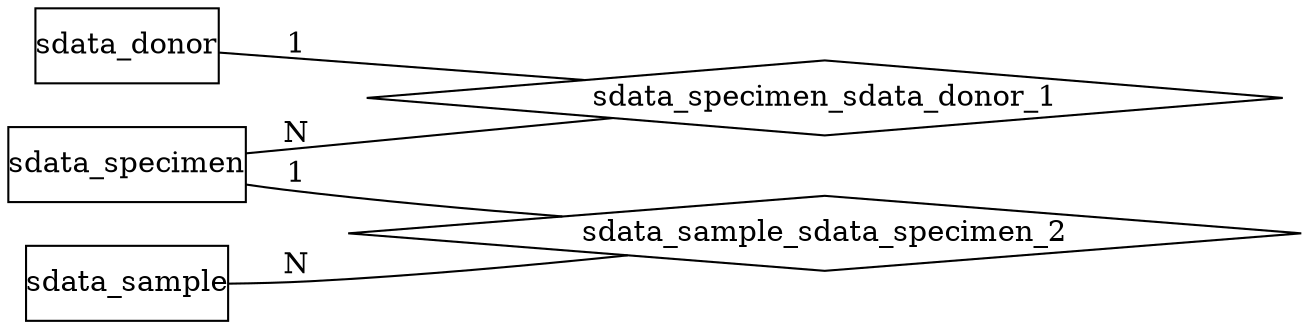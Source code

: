 digraph G {
	rankdir=LR;
	node [shape=box];
	edge [arrowhead=none];
	
sdata_donor [texlbl="\graphicspath{{/home/jmfernandez/projects/BLUEPRINT/model/schema+tools/doc-templates/BLUEPRINT/icons/}} \arrayrulecolor{Black} \begin{tabular}{ c l }  \multicolumn{2}{c}{\textbf{\hyperref[tab:sdata_donor]{\Large{}Donor Data File}}} \\ \hline \includegraphics[height=1.6ex]{pk.pdf} & \hyperref[column:sdata.donor.donor_id]{\textbf{donor\_id}} \\  & \hyperref[column:sdata.donor.donor_region_of_residence]{donor\_region\_of\_residence} \\  & \hyperref[column:sdata.donor.donor_sex]{\textbf{\textcolor{gray}{donor\_sex}}} \\  & \hyperref[column:sdata.donor.notes]{\textcolor{gray}{notes}} \end{tabular}",style="top color=sdata_donor,rounded corners,drop shadow",margin="0,0"];
sdata_specimen [texlbl="\graphicspath{{/home/jmfernandez/projects/BLUEPRINT/model/schema+tools/doc-templates/BLUEPRINT/icons/}} \arrayrulecolor{Black} \begin{tabular}{ c l }  \multicolumn{2}{c}{\textbf{\hyperref[tab:sdata_specimen]{\Large{}Specimen Data File}}} \\ \hline \includegraphics[height=1.6ex]{pk.pdf} & \hyperref[column:sdata.specimen.specimen_id]{\textbf{specimen\_id}} \\ \hyperref[column:sdata.donor.donor_id]{\includegraphics[height=1.6ex]{fk.pdf}} & \hyperref[column:sdata.specimen.donor_id]{\textit{donor\_id}} \\  & \hyperref[column:sdata.specimen.donor_max_age_at_specimen_acquisition]{\textbf{\textcolor{gray}{donor\_max\_age\_at\_specimen\_acquisition}}} \\  & \hyperref[column:sdata.specimen.donor_min_age_at_specimen_acquisition]{donor\_min\_age\_at\_specimen\_acquisition} \\  & \hyperref[column:sdata.specimen.notes]{\textcolor{gray}{notes}} \\  & \hyperref[column:sdata.specimen.specimen_available]{\textcolor{gray}{specimen\_available}} \\  & \hyperref[column:sdata.specimen.specimen_biobank]{\textcolor{gray}{specimen\_biobank}} \\  & \hyperref[column:sdata.specimen.specimen_biobank_id]{\textcolor{gray}{specimen\_biobank\_id}} \\  & \hyperref[column:sdata.specimen.specimen_processing]{specimen\_processing} \\  & \hyperref[column:sdata.specimen.specimen_processing_other]{\textcolor{gray}{specimen\_processing\_other}} \\  & \hyperref[column:sdata.specimen.specimen_storage]{specimen\_storage} \\  & \hyperref[column:sdata.specimen.specimen_storage_other]{\textcolor{gray}{specimen\_storage\_other}} \\  & \hyperref[column:sdata.specimen.specimen_type]{specimen\_type} \\  & \hyperref[column:sdata.specimen.specimen_type_other]{\textcolor{gray}{specimen\_type\_other}} \end{tabular}",style="top color=sdata_specimen,rounded corners,drop shadow",margin="0,0"];
sdata_sample [texlbl="\graphicspath{{/home/jmfernandez/projects/BLUEPRINT/model/schema+tools/doc-templates/BLUEPRINT/icons/}} \arrayrulecolor{Black} \begin{tabular}{ c l }  \multicolumn{2}{c}{\textbf{\hyperref[tab:sdata_sample]{\Large{}Analyzed Sample Data File}}} \\ \hline \includegraphics[height=1.6ex]{pk.pdf} & \hyperref[column:sdata.sample.sample_id]{\textbf{sample\_id}} \\  & \hyperref[column:sdata.sample.analyzed_sample_interval]{\textcolor{gray}{analyzed\_sample\_interval}} \\  & \hyperref[column:sdata.sample.analyzed_sample_type]{analyzed\_sample\_type} \\  & \hyperref[column:sdata.sample.analyzed_sample_type_other]{\textcolor{gray}{analyzed\_sample\_type\_other}} \\  & \hyperref[column:sdata.sample.notes]{\textcolor{gray}{notes}} \\  & \hyperref[column:sdata.sample.purified_cell_type]{purified\_cell\_type} \\ \hyperref[column:sdata.specimen.specimen_id]{\includegraphics[height=1.6ex]{fk.pdf}} & \hyperref[column:sdata.sample.specimen_id]{\textit{specimen\_id}} \end{tabular}",style="top color=sdata_sample,rounded corners,drop shadow",margin="0,0"];
	{ rank=same; sdata_donor sdata_specimen sdata_sample }
	
	node [shape=diamond, texlbl="Identifies"];
	
	
	node [shape=diamond];
	
	
	sdata_specimen_sdata_donor_1 [style="top color=sdata_donor,drop shadow",texlbl="Relationship"];
	
	sdata_donor -> sdata_specimen_sdata_donor_1 [label="1"];
	sdata_specimen_sdata_donor_1 -> sdata_specimen [label="N",style="double distance=2pt"];
	
	sdata_sample_sdata_specimen_2 [style="top color=sdata_specimen,drop shadow",texlbl="Relationship"];
	
	sdata_specimen -> sdata_sample_sdata_specimen_2 [label="1"];
	sdata_sample_sdata_specimen_2 -> sdata_sample [label="N",style="double distance=2pt"];
}
